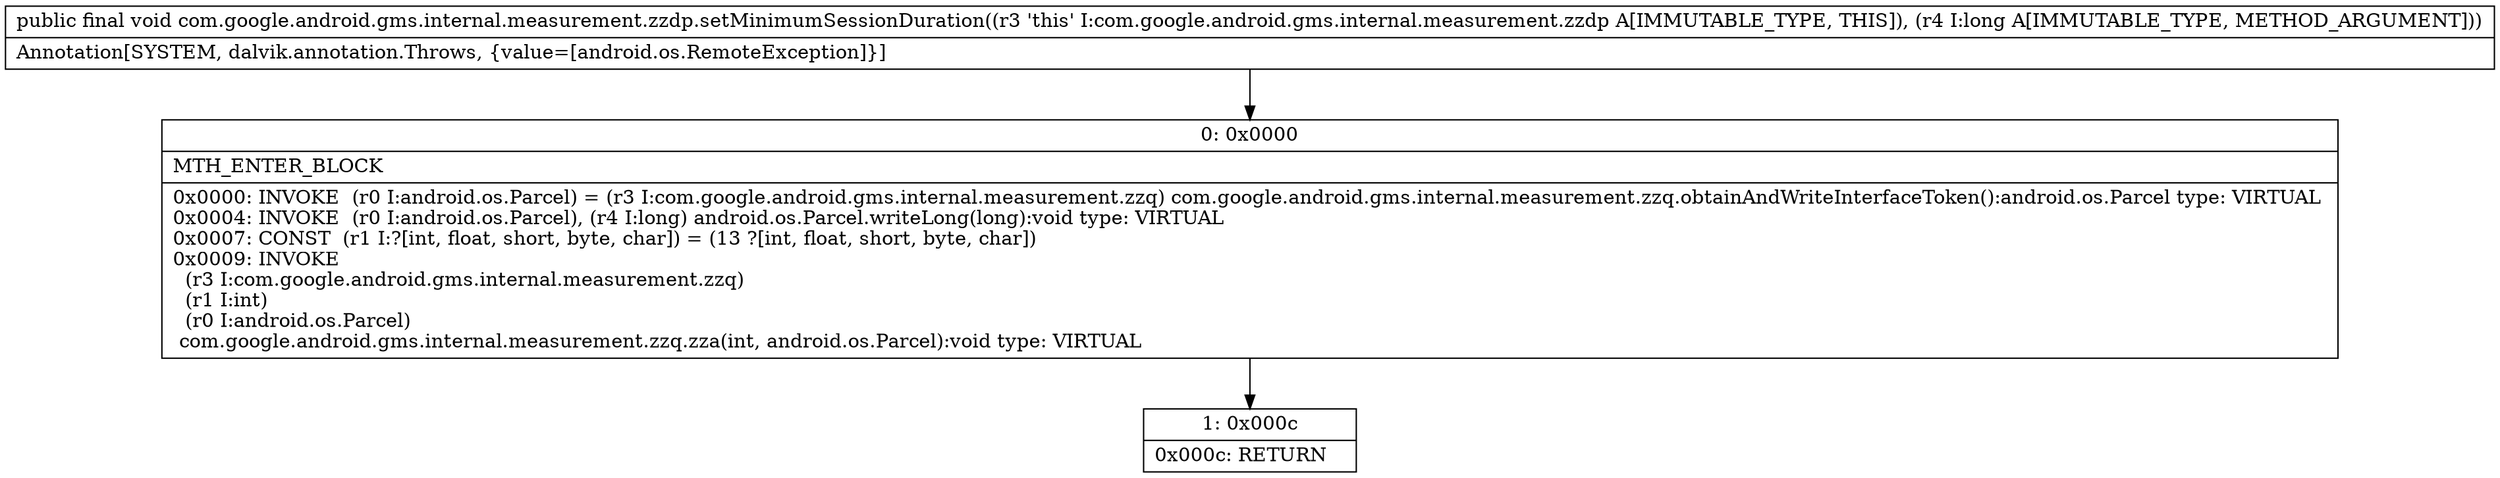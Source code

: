 digraph "CFG forcom.google.android.gms.internal.measurement.zzdp.setMinimumSessionDuration(J)V" {
Node_0 [shape=record,label="{0\:\ 0x0000|MTH_ENTER_BLOCK\l|0x0000: INVOKE  (r0 I:android.os.Parcel) = (r3 I:com.google.android.gms.internal.measurement.zzq) com.google.android.gms.internal.measurement.zzq.obtainAndWriteInterfaceToken():android.os.Parcel type: VIRTUAL \l0x0004: INVOKE  (r0 I:android.os.Parcel), (r4 I:long) android.os.Parcel.writeLong(long):void type: VIRTUAL \l0x0007: CONST  (r1 I:?[int, float, short, byte, char]) = (13 ?[int, float, short, byte, char]) \l0x0009: INVOKE  \l  (r3 I:com.google.android.gms.internal.measurement.zzq)\l  (r1 I:int)\l  (r0 I:android.os.Parcel)\l com.google.android.gms.internal.measurement.zzq.zza(int, android.os.Parcel):void type: VIRTUAL \l}"];
Node_1 [shape=record,label="{1\:\ 0x000c|0x000c: RETURN   \l}"];
MethodNode[shape=record,label="{public final void com.google.android.gms.internal.measurement.zzdp.setMinimumSessionDuration((r3 'this' I:com.google.android.gms.internal.measurement.zzdp A[IMMUTABLE_TYPE, THIS]), (r4 I:long A[IMMUTABLE_TYPE, METHOD_ARGUMENT]))  | Annotation[SYSTEM, dalvik.annotation.Throws, \{value=[android.os.RemoteException]\}]\l}"];
MethodNode -> Node_0;
Node_0 -> Node_1;
}

